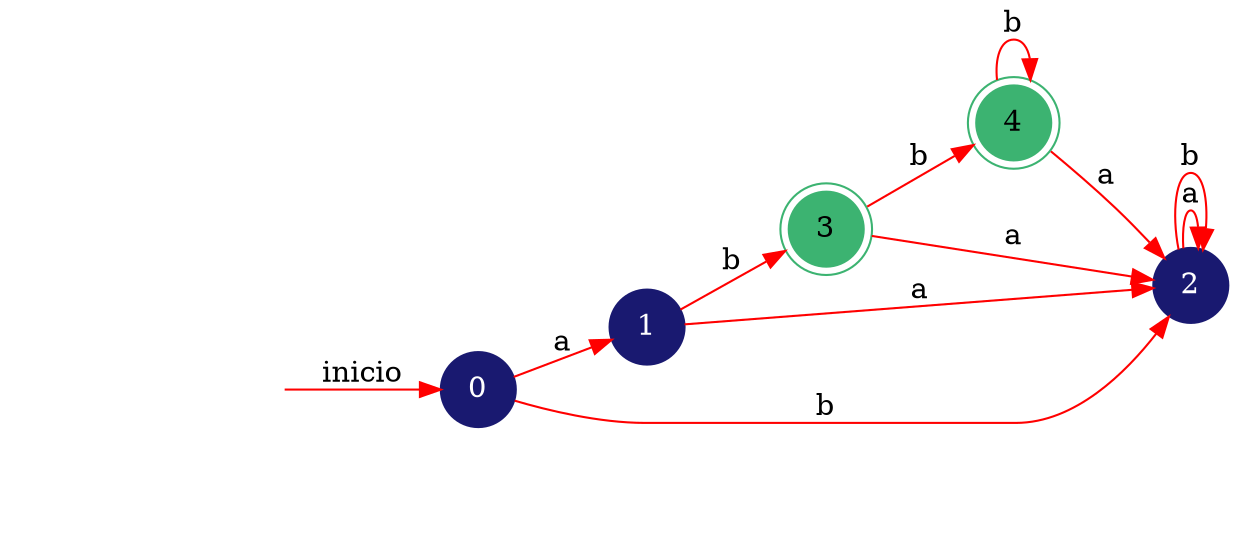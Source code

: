 digraph AUTOMATA{
	rankdir=LR;
	node [shape=doublecircle, style = filled,color = mediumseagreen]; 3 4;
	node [shape=circle];
	node [color=midnightblue,fontcolor=white];
	edge [color=red];
	secret_node [style=invis];
	secret_node -> 0 [label="inicio"];
	0 -> 1 [label="a"];
	0 -> 2 [label="b"];
	1 -> 2 [label="a"];
	1 -> 3 [label="b"];
	2 -> 2 [label="a"];
	2 -> 2 [label="b"];
	3 -> 2 [label="a"];
	3 -> 4 [label="b"];
	4 -> 2 [label="a"];
	4 -> 4 [label="b"];
}